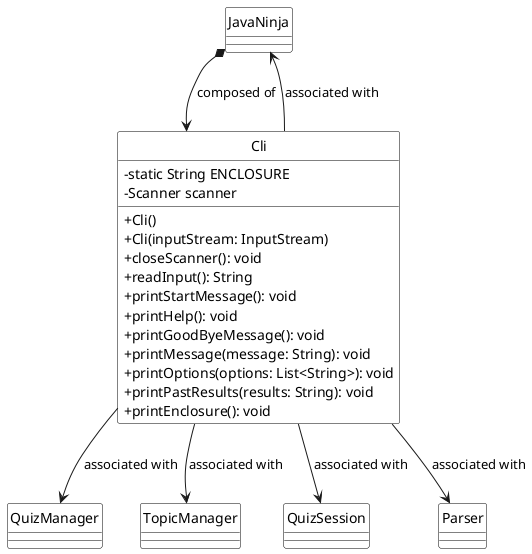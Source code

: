 @startuml

hide circle

hide stereotype

skinparam classAttributeIconSize 0

skinparam class {
    BackgroundColor White
    BorderColor Black
    FontColor Black
}

top to bottom direction

class JavaNinja

class Cli {
    - static String ENCLOSURE
    - Scanner scanner
    + Cli()
    + Cli(inputStream: InputStream)
    + closeScanner(): void
    + readInput(): String
    + printStartMessage(): void
    + printHelp(): void
    + printGoodByeMessage(): void
    + printMessage(message: String): void
    + printOptions(options: List<String>): void
    + printPastResults(results: String): void
    + printEnclosure(): void
}

class QuizManager
class TopicManager
class QuizSession
class Parser

JavaNinja *--> Cli : composed of
Cli --> JavaNinja : associated with
Cli --> QuizManager : associated with
Cli --> TopicManager : associated with
Cli --> QuizSession : associated with
Cli --> Parser : associated with

@enduml